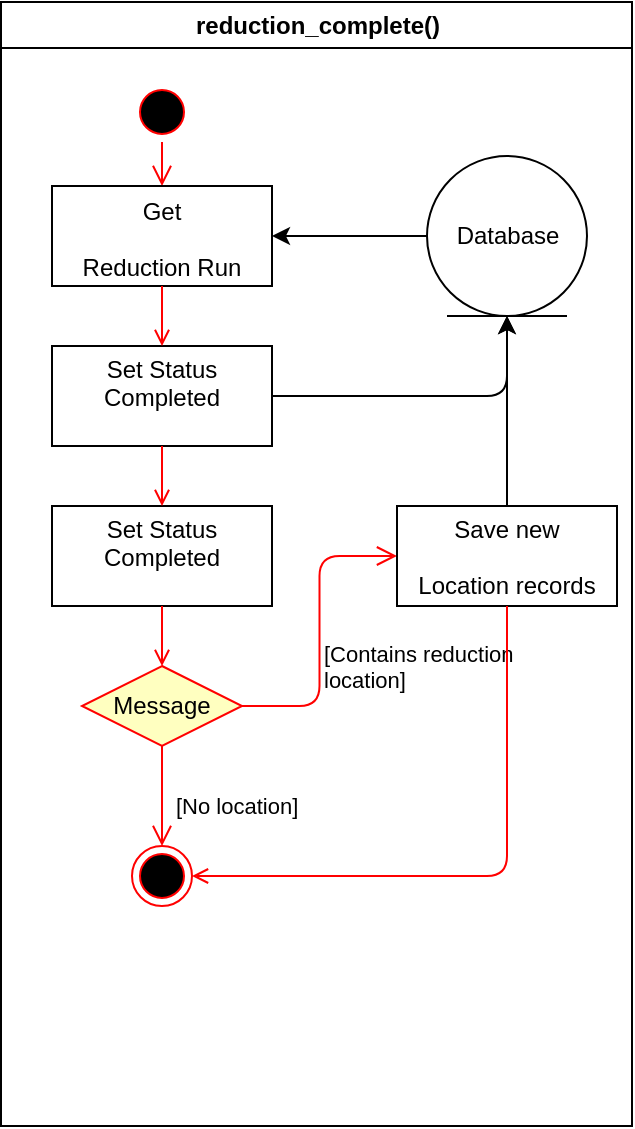 <mxfile version="13.2.6" type="device"><diagram name="Page-1" id="e7e014a7-5840-1c2e-5031-d8a46d1fe8dd"><mxGraphModel dx="1422" dy="731" grid="1" gridSize="10" guides="1" tooltips="1" connect="1" arrows="1" fold="1" page="1" pageScale="1" pageWidth="1169" pageHeight="826" background="#ffffff" math="0" shadow="0"><root><mxCell id="0"/><mxCell id="1" parent="0"/><mxCell id="2" value="reduction_complete()" style="swimlane;whiteSpace=wrap" parent="1" vertex="1"><mxGeometry x="164.5" y="128" width="315.5" height="562" as="geometry"/></mxCell><mxCell id="5" value="" style="ellipse;shape=startState;fillColor=#000000;strokeColor=#ff0000;" parent="2" vertex="1"><mxGeometry x="65.5" y="40" width="30" height="30" as="geometry"/></mxCell><mxCell id="6" value="" style="edgeStyle=elbowEdgeStyle;elbow=horizontal;verticalAlign=bottom;endArrow=open;endSize=8;strokeColor=#FF0000;endFill=1;rounded=0" parent="2" source="5" target="7" edge="1"><mxGeometry x="65.5" y="40" as="geometry"><mxPoint x="80.5" y="110" as="targetPoint"/></mxGeometry></mxCell><mxCell id="7" value="Get &#xA;&#xA;Reduction Run" style="verticalAlign=bottom;" parent="2" vertex="1"><mxGeometry x="25.5" y="92" width="110" height="50" as="geometry"/></mxCell><mxCell id="8" value="Set Status&#xA;Completed&#xA;" style="" parent="2" vertex="1"><mxGeometry x="25.5" y="172" width="110" height="50" as="geometry"/></mxCell><mxCell id="9" value="" style="endArrow=open;strokeColor=#FF0000;endFill=1;rounded=0" parent="2" source="7" target="8" edge="1"><mxGeometry relative="1" as="geometry"/></mxCell><mxCell id="UbIXD0-ihVSOuiJFK1un-41" value="Database" style="ellipse;shape=umlEntity;whiteSpace=wrap;html=1;" vertex="1" parent="2"><mxGeometry x="213" y="77" width="80" height="80" as="geometry"/></mxCell><mxCell id="UbIXD0-ihVSOuiJFK1un-42" value="" style="endArrow=classic;html=1;exitX=0;exitY=0.5;exitDx=0;exitDy=0;entryX=1;entryY=0.5;entryDx=0;entryDy=0;" edge="1" parent="2" source="UbIXD0-ihVSOuiJFK1un-41" target="7"><mxGeometry width="50" height="50" relative="1" as="geometry"><mxPoint x="161" y="192" as="sourcePoint"/><mxPoint x="211" y="142" as="targetPoint"/></mxGeometry></mxCell><mxCell id="UbIXD0-ihVSOuiJFK1un-43" value="" style="endArrow=classic;html=1;exitX=1;exitY=0.5;exitDx=0;exitDy=0;entryX=0.5;entryY=1;entryDx=0;entryDy=0;edgeStyle=orthogonalEdgeStyle;" edge="1" parent="2" source="8" target="UbIXD0-ihVSOuiJFK1un-41"><mxGeometry width="50" height="50" relative="1" as="geometry"><mxPoint x="161" y="242" as="sourcePoint"/><mxPoint x="211" y="192" as="targetPoint"/></mxGeometry></mxCell><mxCell id="UbIXD0-ihVSOuiJFK1un-49" value="Message" style="rhombus;whiteSpace=wrap;html=1;fillColor=#ffffc0;strokeColor=#ff0000;" vertex="1" parent="2"><mxGeometry x="40.5" y="332" width="80" height="40" as="geometry"/></mxCell><mxCell id="UbIXD0-ihVSOuiJFK1un-50" value="&lt;div&gt;[Contains reduction&lt;/div&gt;&lt;div&gt;location]&lt;br&gt;&lt;/div&gt;" style="edgeStyle=orthogonalEdgeStyle;html=1;align=left;verticalAlign=top;endArrow=open;endSize=8;strokeColor=#ff0000;entryX=0;entryY=0.5;entryDx=0;entryDy=0;" edge="1" source="UbIXD0-ihVSOuiJFK1un-49" parent="2" target="UbIXD0-ihVSOuiJFK1un-53"><mxGeometry x="-0.492" y="39" relative="1" as="geometry"><mxPoint x="245.5" y="332" as="targetPoint"/><mxPoint as="offset"/></mxGeometry></mxCell><mxCell id="UbIXD0-ihVSOuiJFK1un-55" style="edgeStyle=orthogonalEdgeStyle;rounded=0;orthogonalLoop=1;jettySize=auto;html=1;exitX=0.5;exitY=0;exitDx=0;exitDy=0;entryX=0.5;entryY=1;entryDx=0;entryDy=0;" edge="1" parent="2" source="UbIXD0-ihVSOuiJFK1un-53" target="UbIXD0-ihVSOuiJFK1un-41"><mxGeometry relative="1" as="geometry"/></mxCell><mxCell id="UbIXD0-ihVSOuiJFK1un-53" value="Save new &#xA;&#xA;Location records" style="" vertex="1" parent="2"><mxGeometry x="198" y="252" width="110" height="50" as="geometry"/></mxCell><mxCell id="UbIXD0-ihVSOuiJFK1un-58" value="" style="ellipse;html=1;shape=endState;fillColor=#000000;strokeColor=#ff0000;" vertex="1" parent="2"><mxGeometry x="65.5" y="422" width="30" height="30" as="geometry"/></mxCell><mxCell id="UbIXD0-ihVSOuiJFK1un-51" value="[No location]" style="edgeStyle=orthogonalEdgeStyle;html=1;align=left;verticalAlign=top;endArrow=open;endSize=8;strokeColor=#ff0000;entryX=0.5;entryY=0;entryDx=0;entryDy=0;" edge="1" source="UbIXD0-ihVSOuiJFK1un-49" parent="2" target="UbIXD0-ihVSOuiJFK1un-58"><mxGeometry x="-0.333" y="5" relative="1" as="geometry"><mxPoint x="80.5" y="402" as="targetPoint"/><Array as="points"/><mxPoint as="offset"/></mxGeometry></mxCell><mxCell id="UbIXD0-ihVSOuiJFK1un-57" value="" style="endArrow=open;strokeColor=#FF0000;endFill=1;rounded=1;exitX=0.5;exitY=1;exitDx=0;exitDy=0;entryX=1;entryY=0.5;entryDx=0;entryDy=0;edgeStyle=orthogonalEdgeStyle;" edge="1" parent="2" source="UbIXD0-ihVSOuiJFK1un-53" target="UbIXD0-ihVSOuiJFK1un-58"><mxGeometry relative="1" as="geometry"><mxPoint x="265.5" y="322" as="sourcePoint"/><mxPoint x="135.5" y="427" as="targetPoint"/></mxGeometry></mxCell><mxCell id="UbIXD0-ihVSOuiJFK1un-48" value="Set Status&#xA;Completed&#xA;" style="" vertex="1" parent="1"><mxGeometry x="190" y="380" width="110" height="50" as="geometry"/></mxCell><mxCell id="UbIXD0-ihVSOuiJFK1un-44" value="" style="endArrow=open;strokeColor=#FF0000;endFill=1;rounded=0;exitX=0.5;exitY=1;exitDx=0;exitDy=0;entryX=0.5;entryY=0;entryDx=0;entryDy=0;" edge="1" parent="1" source="8" target="UbIXD0-ihVSOuiJFK1un-48"><mxGeometry relative="1" as="geometry"><mxPoint x="255" y="280" as="sourcePoint"/><mxPoint x="245" y="383.0" as="targetPoint"/></mxGeometry></mxCell><mxCell id="UbIXD0-ihVSOuiJFK1un-52" value="" style="endArrow=open;strokeColor=#FF0000;endFill=1;rounded=0;exitX=0.5;exitY=1;exitDx=0;exitDy=0;entryX=0.5;entryY=0;entryDx=0;entryDy=0;" edge="1" parent="1" source="UbIXD0-ihVSOuiJFK1un-48" target="UbIXD0-ihVSOuiJFK1un-49"><mxGeometry relative="1" as="geometry"><mxPoint x="255" y="360" as="sourcePoint"/><mxPoint x="255" y="390" as="targetPoint"/></mxGeometry></mxCell></root></mxGraphModel></diagram></mxfile>